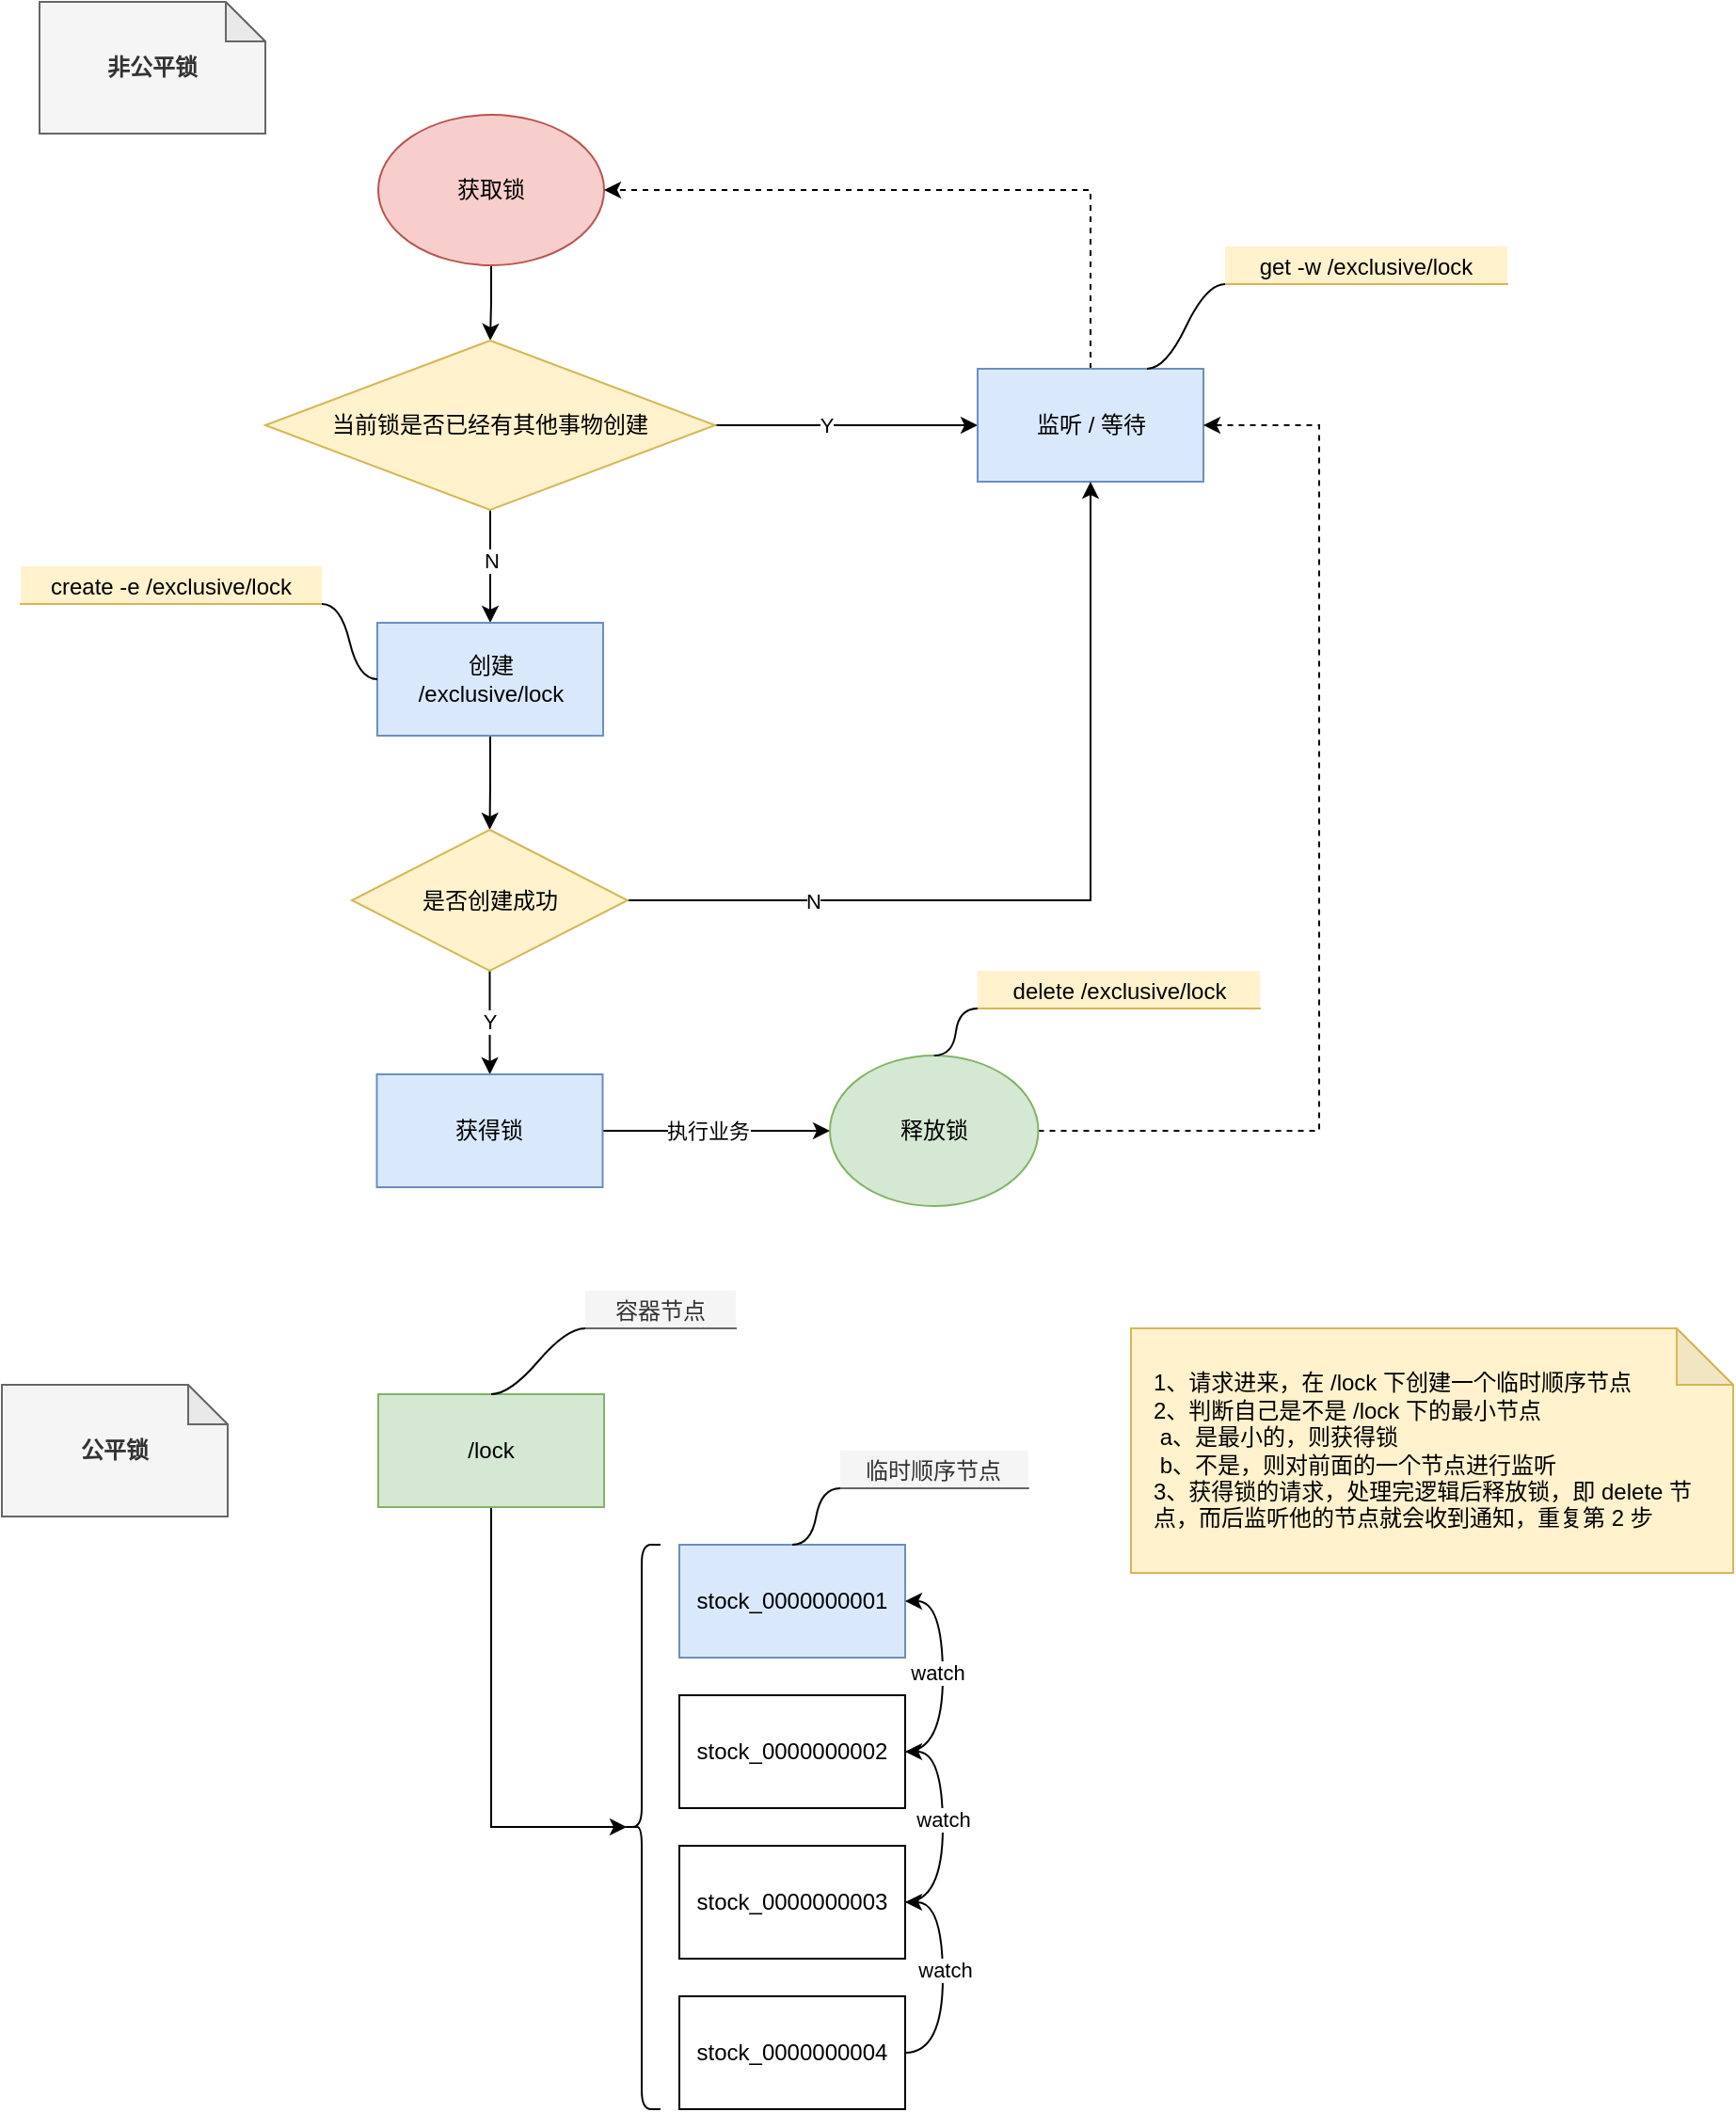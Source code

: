 <mxfile version="16.4.2" type="github">
  <diagram id="gQeLVxYd8E5HMjBpGqdg" name="Page-1">
    <mxGraphModel dx="1186" dy="732" grid="1" gridSize="10" guides="1" tooltips="1" connect="1" arrows="1" fold="1" page="1" pageScale="1" pageWidth="827" pageHeight="1169" math="0" shadow="0">
      <root>
        <mxCell id="0" />
        <mxCell id="1" parent="0" />
        <mxCell id="ItElhTtQm5TL5VUDDUre-3" style="edgeStyle=orthogonalEdgeStyle;rounded=0;orthogonalLoop=1;jettySize=auto;html=1;exitX=0.5;exitY=1;exitDx=0;exitDy=0;" edge="1" parent="1" source="ItElhTtQm5TL5VUDDUre-1" target="ItElhTtQm5TL5VUDDUre-2">
          <mxGeometry relative="1" as="geometry" />
        </mxCell>
        <mxCell id="ItElhTtQm5TL5VUDDUre-1" value="获取锁" style="ellipse;whiteSpace=wrap;html=1;fillColor=#f8cecc;strokeColor=#b85450;" vertex="1" parent="1">
          <mxGeometry x="250" y="130" width="120" height="80" as="geometry" />
        </mxCell>
        <mxCell id="ItElhTtQm5TL5VUDDUre-5" value="" style="edgeStyle=orthogonalEdgeStyle;rounded=0;orthogonalLoop=1;jettySize=auto;html=1;" edge="1" parent="1" source="ItElhTtQm5TL5VUDDUre-2" target="ItElhTtQm5TL5VUDDUre-4">
          <mxGeometry relative="1" as="geometry" />
        </mxCell>
        <mxCell id="ItElhTtQm5TL5VUDDUre-6" value="N" style="edgeLabel;html=1;align=center;verticalAlign=middle;resizable=0;points=[];" vertex="1" connectable="0" parent="ItElhTtQm5TL5VUDDUre-5">
          <mxGeometry x="-0.095" y="1" relative="1" as="geometry">
            <mxPoint x="-1" as="offset" />
          </mxGeometry>
        </mxCell>
        <mxCell id="ItElhTtQm5TL5VUDDUre-8" value="" style="edgeStyle=orthogonalEdgeStyle;rounded=0;orthogonalLoop=1;jettySize=auto;html=1;" edge="1" parent="1" source="ItElhTtQm5TL5VUDDUre-2" target="ItElhTtQm5TL5VUDDUre-7">
          <mxGeometry relative="1" as="geometry" />
        </mxCell>
        <mxCell id="ItElhTtQm5TL5VUDDUre-13" value="Y" style="edgeLabel;html=1;align=center;verticalAlign=middle;resizable=0;points=[];" vertex="1" connectable="0" parent="ItElhTtQm5TL5VUDDUre-8">
          <mxGeometry x="-0.154" y="-2" relative="1" as="geometry">
            <mxPoint y="-2" as="offset" />
          </mxGeometry>
        </mxCell>
        <mxCell id="ItElhTtQm5TL5VUDDUre-2" value="当前锁是否已经有其他事物创建" style="rhombus;whiteSpace=wrap;html=1;fillColor=#fff2cc;strokeColor=#d6b656;" vertex="1" parent="1">
          <mxGeometry x="190" y="250" width="239" height="90" as="geometry" />
        </mxCell>
        <mxCell id="ItElhTtQm5TL5VUDDUre-10" value="" style="edgeStyle=orthogonalEdgeStyle;rounded=0;orthogonalLoop=1;jettySize=auto;html=1;" edge="1" parent="1" source="ItElhTtQm5TL5VUDDUre-4" target="ItElhTtQm5TL5VUDDUre-9">
          <mxGeometry relative="1" as="geometry" />
        </mxCell>
        <mxCell id="ItElhTtQm5TL5VUDDUre-4" value="创建&lt;br&gt;/exclusive/lock" style="whiteSpace=wrap;html=1;fillColor=#dae8fc;strokeColor=#6c8ebf;" vertex="1" parent="1">
          <mxGeometry x="249.5" y="400" width="120" height="60" as="geometry" />
        </mxCell>
        <mxCell id="ItElhTtQm5TL5VUDDUre-29" style="edgeStyle=orthogonalEdgeStyle;rounded=0;orthogonalLoop=1;jettySize=auto;html=1;exitX=0.5;exitY=0;exitDx=0;exitDy=0;entryX=1;entryY=0.5;entryDx=0;entryDy=0;dashed=1;" edge="1" parent="1" source="ItElhTtQm5TL5VUDDUre-7" target="ItElhTtQm5TL5VUDDUre-1">
          <mxGeometry relative="1" as="geometry" />
        </mxCell>
        <mxCell id="ItElhTtQm5TL5VUDDUre-7" value="监听 / 等待" style="whiteSpace=wrap;html=1;fillColor=#dae8fc;strokeColor=#6c8ebf;" vertex="1" parent="1">
          <mxGeometry x="568.5" y="265" width="120" height="60" as="geometry" />
        </mxCell>
        <mxCell id="ItElhTtQm5TL5VUDDUre-11" style="edgeStyle=orthogonalEdgeStyle;rounded=0;orthogonalLoop=1;jettySize=auto;html=1;exitX=1;exitY=0.5;exitDx=0;exitDy=0;entryX=0.5;entryY=1;entryDx=0;entryDy=0;" edge="1" parent="1" source="ItElhTtQm5TL5VUDDUre-9" target="ItElhTtQm5TL5VUDDUre-7">
          <mxGeometry relative="1" as="geometry" />
        </mxCell>
        <mxCell id="ItElhTtQm5TL5VUDDUre-12" value="N" style="edgeLabel;html=1;align=center;verticalAlign=middle;resizable=0;points=[];" vertex="1" connectable="0" parent="ItElhTtQm5TL5VUDDUre-11">
          <mxGeometry x="-0.586" y="3" relative="1" as="geometry">
            <mxPoint x="1" y="3" as="offset" />
          </mxGeometry>
        </mxCell>
        <mxCell id="ItElhTtQm5TL5VUDDUre-15" value="" style="edgeStyle=orthogonalEdgeStyle;rounded=0;orthogonalLoop=1;jettySize=auto;html=1;" edge="1" parent="1" source="ItElhTtQm5TL5VUDDUre-9" target="ItElhTtQm5TL5VUDDUre-14">
          <mxGeometry relative="1" as="geometry" />
        </mxCell>
        <mxCell id="ItElhTtQm5TL5VUDDUre-16" value="Y" style="edgeLabel;html=1;align=center;verticalAlign=middle;resizable=0;points=[];" vertex="1" connectable="0" parent="ItElhTtQm5TL5VUDDUre-15">
          <mxGeometry x="-0.017" relative="1" as="geometry">
            <mxPoint x="-1" as="offset" />
          </mxGeometry>
        </mxCell>
        <mxCell id="ItElhTtQm5TL5VUDDUre-9" value="是否创建成功" style="rhombus;whiteSpace=wrap;html=1;fillColor=#fff2cc;strokeColor=#d6b656;" vertex="1" parent="1">
          <mxGeometry x="236" y="510" width="146.5" height="75" as="geometry" />
        </mxCell>
        <mxCell id="ItElhTtQm5TL5VUDDUre-18" value="" style="edgeStyle=orthogonalEdgeStyle;rounded=0;orthogonalLoop=1;jettySize=auto;html=1;" edge="1" parent="1" source="ItElhTtQm5TL5VUDDUre-14" target="ItElhTtQm5TL5VUDDUre-17">
          <mxGeometry relative="1" as="geometry" />
        </mxCell>
        <mxCell id="ItElhTtQm5TL5VUDDUre-20" value="执行业务" style="edgeLabel;html=1;align=center;verticalAlign=middle;resizable=0;points=[];" vertex="1" connectable="0" parent="ItElhTtQm5TL5VUDDUre-18">
          <mxGeometry x="-0.093" y="-2" relative="1" as="geometry">
            <mxPoint y="-2" as="offset" />
          </mxGeometry>
        </mxCell>
        <mxCell id="ItElhTtQm5TL5VUDDUre-14" value="获得锁" style="whiteSpace=wrap;html=1;fillColor=#dae8fc;strokeColor=#6c8ebf;" vertex="1" parent="1">
          <mxGeometry x="249.25" y="640" width="120" height="60" as="geometry" />
        </mxCell>
        <mxCell id="ItElhTtQm5TL5VUDDUre-19" style="edgeStyle=orthogonalEdgeStyle;rounded=0;orthogonalLoop=1;jettySize=auto;html=1;exitX=1;exitY=0.5;exitDx=0;exitDy=0;entryX=1;entryY=0.5;entryDx=0;entryDy=0;dashed=1;" edge="1" parent="1" source="ItElhTtQm5TL5VUDDUre-17" target="ItElhTtQm5TL5VUDDUre-7">
          <mxGeometry relative="1" as="geometry">
            <Array as="points">
              <mxPoint x="750" y="670" />
              <mxPoint x="750" y="295" />
            </Array>
          </mxGeometry>
        </mxCell>
        <mxCell id="ItElhTtQm5TL5VUDDUre-17" value="释放锁" style="ellipse;whiteSpace=wrap;html=1;fillColor=#d5e8d4;strokeColor=#82b366;" vertex="1" parent="1">
          <mxGeometry x="490" y="630" width="110.75" height="80" as="geometry" />
        </mxCell>
        <mxCell id="ItElhTtQm5TL5VUDDUre-21" value="create -e /exclusive/lock" style="whiteSpace=wrap;html=1;shape=partialRectangle;top=0;left=0;bottom=1;right=0;points=[[0,1],[1,1]];fillColor=#fff2cc;align=center;verticalAlign=bottom;routingCenterY=0.5;snapToPoint=1;recursiveResize=0;autosize=1;treeFolding=1;treeMoving=1;newEdgeStyle={&quot;edgeStyle&quot;:&quot;entityRelationEdgeStyle&quot;,&quot;startArrow&quot;:&quot;none&quot;,&quot;endArrow&quot;:&quot;none&quot;,&quot;segment&quot;:10,&quot;curved&quot;:1};strokeColor=#d6b656;" vertex="1" parent="1">
          <mxGeometry x="60" y="370" width="160" height="20" as="geometry" />
        </mxCell>
        <mxCell id="ItElhTtQm5TL5VUDDUre-22" value="" style="edgeStyle=entityRelationEdgeStyle;startArrow=none;endArrow=none;segment=10;curved=1;rounded=0;fontColor=#000000;entryX=1;entryY=1;entryDx=0;entryDy=0;" edge="1" target="ItElhTtQm5TL5VUDDUre-21" parent="1" source="ItElhTtQm5TL5VUDDUre-4">
          <mxGeometry relative="1" as="geometry">
            <mxPoint x="60" y="430" as="sourcePoint" />
          </mxGeometry>
        </mxCell>
        <mxCell id="ItElhTtQm5TL5VUDDUre-23" value="get -w /exclusive/lock" style="whiteSpace=wrap;html=1;shape=partialRectangle;top=0;left=0;bottom=1;right=0;points=[[0,1],[1,1]];fillColor=#fff2cc;align=center;verticalAlign=bottom;routingCenterY=0.5;snapToPoint=1;recursiveResize=0;autosize=1;treeFolding=1;treeMoving=1;newEdgeStyle={&quot;edgeStyle&quot;:&quot;entityRelationEdgeStyle&quot;,&quot;startArrow&quot;:&quot;none&quot;,&quot;endArrow&quot;:&quot;none&quot;,&quot;segment&quot;:10,&quot;curved&quot;:1};strokeColor=#d6b656;" vertex="1" parent="1">
          <mxGeometry x="700" y="200" width="150" height="20" as="geometry" />
        </mxCell>
        <mxCell id="ItElhTtQm5TL5VUDDUre-24" value="" style="edgeStyle=entityRelationEdgeStyle;startArrow=none;endArrow=none;segment=10;curved=1;rounded=0;fontColor=#000000;exitX=0.75;exitY=0;exitDx=0;exitDy=0;entryX=0;entryY=1;entryDx=0;entryDy=0;" edge="1" target="ItElhTtQm5TL5VUDDUre-23" parent="1" source="ItElhTtQm5TL5VUDDUre-7">
          <mxGeometry relative="1" as="geometry">
            <mxPoint x="640" y="220" as="sourcePoint" />
          </mxGeometry>
        </mxCell>
        <mxCell id="ItElhTtQm5TL5VUDDUre-25" value="delete /exclusive/lock" style="whiteSpace=wrap;html=1;shape=partialRectangle;top=0;left=0;bottom=1;right=0;points=[[0,1],[1,1]];fillColor=#fff2cc;align=center;verticalAlign=bottom;routingCenterY=0.5;snapToPoint=1;recursiveResize=0;autosize=1;treeFolding=1;treeMoving=1;newEdgeStyle={&quot;edgeStyle&quot;:&quot;entityRelationEdgeStyle&quot;,&quot;startArrow&quot;:&quot;none&quot;,&quot;endArrow&quot;:&quot;none&quot;,&quot;segment&quot;:10,&quot;curved&quot;:1};strokeColor=#d6b656;" vertex="1" parent="1">
          <mxGeometry x="568.5" y="585" width="150" height="20" as="geometry" />
        </mxCell>
        <mxCell id="ItElhTtQm5TL5VUDDUre-26" value="" style="edgeStyle=entityRelationEdgeStyle;startArrow=none;endArrow=none;segment=10;curved=1;rounded=0;fontColor=#000000;exitX=0.5;exitY=0;exitDx=0;exitDy=0;entryX=0;entryY=1;entryDx=0;entryDy=0;" edge="1" target="ItElhTtQm5TL5VUDDUre-25" parent="1" source="ItElhTtQm5TL5VUDDUre-17">
          <mxGeometry relative="1" as="geometry">
            <mxPoint x="525" y="605" as="sourcePoint" />
          </mxGeometry>
        </mxCell>
        <mxCell id="ItElhTtQm5TL5VUDDUre-28" value="非公平锁" style="shape=note;whiteSpace=wrap;html=1;backgroundOutline=1;darkOpacity=0.05;size=21;fillColor=#f5f5f5;fontColor=#333333;strokeColor=#666666;fontStyle=1" vertex="1" parent="1">
          <mxGeometry x="70" y="70" width="120" height="70" as="geometry" />
        </mxCell>
        <mxCell id="ItElhTtQm5TL5VUDDUre-37" style="edgeStyle=orthogonalEdgeStyle;rounded=0;orthogonalLoop=1;jettySize=auto;html=1;exitX=0.5;exitY=1;exitDx=0;exitDy=0;entryX=0.1;entryY=0.5;entryDx=0;entryDy=0;entryPerimeter=0;" edge="1" parent="1" source="ItElhTtQm5TL5VUDDUre-31" target="ItElhTtQm5TL5VUDDUre-36">
          <mxGeometry relative="1" as="geometry">
            <Array as="points">
              <mxPoint x="310" y="1040" />
            </Array>
          </mxGeometry>
        </mxCell>
        <mxCell id="ItElhTtQm5TL5VUDDUre-31" value="/lock" style="rounded=0;whiteSpace=wrap;html=1;fillColor=#d5e8d4;strokeColor=#82b366;" vertex="1" parent="1">
          <mxGeometry x="250" y="810" width="120" height="60" as="geometry" />
        </mxCell>
        <mxCell id="ItElhTtQm5TL5VUDDUre-32" value="stock_0000000001" style="rounded=0;whiteSpace=wrap;html=1;fillColor=#dae8fc;strokeColor=#6c8ebf;" vertex="1" parent="1">
          <mxGeometry x="410" y="890" width="120" height="60" as="geometry" />
        </mxCell>
        <mxCell id="ItElhTtQm5TL5VUDDUre-40" style="edgeStyle=orthogonalEdgeStyle;curved=1;rounded=0;orthogonalLoop=1;jettySize=auto;html=1;exitX=1;exitY=0.5;exitDx=0;exitDy=0;entryX=1;entryY=0.5;entryDx=0;entryDy=0;" edge="1" parent="1" source="ItElhTtQm5TL5VUDDUre-33" target="ItElhTtQm5TL5VUDDUre-32">
          <mxGeometry relative="1" as="geometry" />
        </mxCell>
        <mxCell id="ItElhTtQm5TL5VUDDUre-43" value="watch" style="edgeLabel;html=1;align=center;verticalAlign=middle;resizable=0;points=[];" vertex="1" connectable="0" parent="ItElhTtQm5TL5VUDDUre-40">
          <mxGeometry x="0.15" y="3" relative="1" as="geometry">
            <mxPoint y="7" as="offset" />
          </mxGeometry>
        </mxCell>
        <mxCell id="ItElhTtQm5TL5VUDDUre-33" value="stock_0000000002" style="rounded=0;whiteSpace=wrap;html=1;" vertex="1" parent="1">
          <mxGeometry x="410" y="970" width="120" height="60" as="geometry" />
        </mxCell>
        <mxCell id="ItElhTtQm5TL5VUDDUre-39" style="edgeStyle=orthogonalEdgeStyle;curved=1;rounded=0;orthogonalLoop=1;jettySize=auto;html=1;exitX=1;exitY=0.5;exitDx=0;exitDy=0;entryX=1;entryY=0.5;entryDx=0;entryDy=0;" edge="1" parent="1" source="ItElhTtQm5TL5VUDDUre-34" target="ItElhTtQm5TL5VUDDUre-33">
          <mxGeometry relative="1" as="geometry" />
        </mxCell>
        <mxCell id="ItElhTtQm5TL5VUDDUre-42" value="watch" style="edgeLabel;html=1;align=center;verticalAlign=middle;resizable=0;points=[];" vertex="1" connectable="0" parent="ItElhTtQm5TL5VUDDUre-39">
          <mxGeometry x="0.067" relative="1" as="geometry">
            <mxPoint as="offset" />
          </mxGeometry>
        </mxCell>
        <mxCell id="ItElhTtQm5TL5VUDDUre-34" value="stock_0000000003" style="rounded=0;whiteSpace=wrap;html=1;" vertex="1" parent="1">
          <mxGeometry x="410" y="1050" width="120" height="60" as="geometry" />
        </mxCell>
        <mxCell id="ItElhTtQm5TL5VUDDUre-38" style="edgeStyle=orthogonalEdgeStyle;rounded=0;orthogonalLoop=1;jettySize=auto;html=1;exitX=1;exitY=0.5;exitDx=0;exitDy=0;entryX=1;entryY=0.5;entryDx=0;entryDy=0;curved=1;" edge="1" parent="1" source="ItElhTtQm5TL5VUDDUre-35" target="ItElhTtQm5TL5VUDDUre-34">
          <mxGeometry relative="1" as="geometry" />
        </mxCell>
        <mxCell id="ItElhTtQm5TL5VUDDUre-41" value="watch" style="edgeLabel;html=1;align=center;verticalAlign=middle;resizable=0;points=[];" vertex="1" connectable="0" parent="ItElhTtQm5TL5VUDDUre-38">
          <mxGeometry x="0.067" y="-1" relative="1" as="geometry">
            <mxPoint as="offset" />
          </mxGeometry>
        </mxCell>
        <mxCell id="ItElhTtQm5TL5VUDDUre-35" value="stock_0000000004" style="rounded=0;whiteSpace=wrap;html=1;" vertex="1" parent="1">
          <mxGeometry x="410" y="1130" width="120" height="60" as="geometry" />
        </mxCell>
        <mxCell id="ItElhTtQm5TL5VUDDUre-36" value="" style="shape=curlyBracket;whiteSpace=wrap;html=1;rounded=1;" vertex="1" parent="1">
          <mxGeometry x="380" y="890" width="20" height="300" as="geometry" />
        </mxCell>
        <mxCell id="ItElhTtQm5TL5VUDDUre-44" value="1、请求进来，在 /lock 下创建一个临时顺序节点&lt;br&gt;2、判断自己是不是 /lock 下的最小节点&lt;br&gt;&lt;span style=&quot;white-space: pre&quot;&gt;	&lt;/span&gt;a、是最小的，则获得锁&lt;br&gt;&lt;span style=&quot;white-space: pre&quot;&gt;	&lt;/span&gt;b、不是，则对前面的一个节点进行监听&lt;br&gt;3、获得锁的请求，处理完逻辑后释放锁，即 delete 节点，而后监听他的节点就会收到通知，重复第 2 步" style="shape=note;whiteSpace=wrap;html=1;backgroundOutline=1;darkOpacity=0.05;fillColor=#fff2cc;strokeColor=#d6b656;align=left;spacing=12;" vertex="1" parent="1">
          <mxGeometry x="650" y="775" width="320" height="130" as="geometry" />
        </mxCell>
        <mxCell id="ItElhTtQm5TL5VUDDUre-45" value="公平锁" style="shape=note;whiteSpace=wrap;html=1;backgroundOutline=1;darkOpacity=0.05;size=21;fillColor=#f5f5f5;fontColor=#333333;strokeColor=#666666;fontStyle=1" vertex="1" parent="1">
          <mxGeometry x="50" y="805" width="120" height="70" as="geometry" />
        </mxCell>
        <mxCell id="ItElhTtQm5TL5VUDDUre-46" value="容器节点" style="whiteSpace=wrap;html=1;shape=partialRectangle;top=0;left=0;bottom=1;right=0;points=[[0,1],[1,1]];fillColor=#f5f5f5;align=center;verticalAlign=bottom;routingCenterY=0.5;snapToPoint=1;recursiveResize=0;autosize=1;treeFolding=1;treeMoving=1;newEdgeStyle={&quot;edgeStyle&quot;:&quot;entityRelationEdgeStyle&quot;,&quot;startArrow&quot;:&quot;none&quot;,&quot;endArrow&quot;:&quot;none&quot;,&quot;segment&quot;:10,&quot;curved&quot;:1};fontColor=#333333;strokeColor=#666666;" vertex="1" parent="1">
          <mxGeometry x="360" y="755" width="80" height="20" as="geometry" />
        </mxCell>
        <mxCell id="ItElhTtQm5TL5VUDDUre-47" value="" style="edgeStyle=entityRelationEdgeStyle;startArrow=none;endArrow=none;segment=10;curved=1;rounded=0;fontColor=#000000;exitX=0.5;exitY=0;exitDx=0;exitDy=0;" edge="1" target="ItElhTtQm5TL5VUDDUre-46" parent="1" source="ItElhTtQm5TL5VUDDUre-31">
          <mxGeometry relative="1" as="geometry">
            <mxPoint x="280" y="805" as="sourcePoint" />
          </mxGeometry>
        </mxCell>
        <mxCell id="ItElhTtQm5TL5VUDDUre-48" value="临时顺序节点" style="whiteSpace=wrap;html=1;shape=partialRectangle;top=0;left=0;bottom=1;right=0;points=[[0,1],[1,1]];fillColor=#f5f5f5;align=center;verticalAlign=bottom;routingCenterY=0.5;snapToPoint=1;recursiveResize=0;autosize=1;treeFolding=1;treeMoving=1;newEdgeStyle={&quot;edgeStyle&quot;:&quot;entityRelationEdgeStyle&quot;,&quot;startArrow&quot;:&quot;none&quot;,&quot;endArrow&quot;:&quot;none&quot;,&quot;segment&quot;:10,&quot;curved&quot;:1};fontColor=#333333;strokeColor=#666666;" vertex="1" parent="1">
          <mxGeometry x="495.38" y="840" width="100" height="20" as="geometry" />
        </mxCell>
        <mxCell id="ItElhTtQm5TL5VUDDUre-49" value="" style="edgeStyle=entityRelationEdgeStyle;startArrow=none;endArrow=none;segment=10;curved=1;rounded=0;fontColor=#000000;exitX=0.5;exitY=0;exitDx=0;exitDy=0;" edge="1" target="ItElhTtQm5TL5VUDDUre-48" parent="1" source="ItElhTtQm5TL5VUDDUre-32">
          <mxGeometry relative="1" as="geometry">
            <mxPoint x="450" y="880" as="sourcePoint" />
          </mxGeometry>
        </mxCell>
      </root>
    </mxGraphModel>
  </diagram>
</mxfile>
